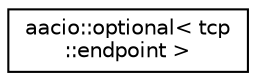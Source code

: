 digraph "Graphical Class Hierarchy"
{
  edge [fontname="Helvetica",fontsize="10",labelfontname="Helvetica",labelfontsize="10"];
  node [fontname="Helvetica",fontsize="10",shape=record];
  rankdir="LR";
  Node0 [label="aacio::optional\< tcp\l::endpoint \>",height=0.2,width=0.4,color="black", fillcolor="white", style="filled",URL="$classaacio_1_1optional.html"];
}
